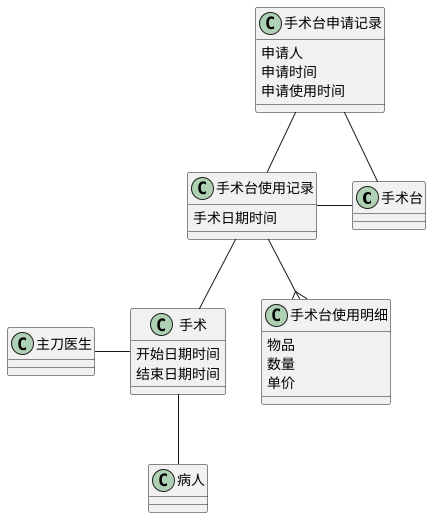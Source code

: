 @startuml

class 手术台

class 手术台申请记录 {
    申请人
    申请时间
    申请使用时间
}
手术台申请记录 -r- 手术台
手术台申请记录 -- 手术台使用记录

class 手术 {
    开始日期时间
    结束日期时间
}
手术 -l- 主刀医生
手术 -d- 病人

class 手术台使用记录 {
    手术日期时间
}
手术台使用记录 -- 手术
手术台使用记录 -r- 手术台

class 手术台使用明细 {
    物品
    数量
    单价
}
手术台使用明细 }-u- 手术台使用记录

@enduml